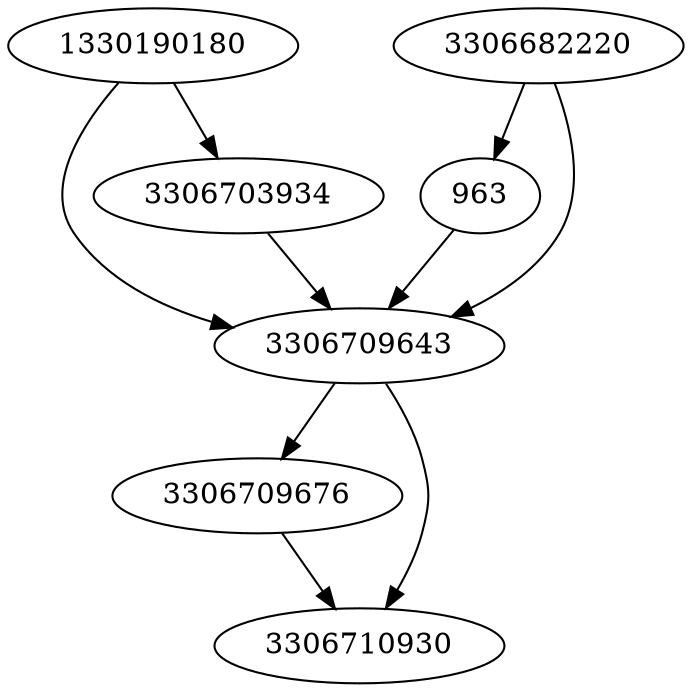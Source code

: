 strict digraph  {
963;
1330190180;
3306709643;
3306682220;
3306709676;
3306710930;
3306703934;
963 -> 3306709643;
1330190180 -> 3306709643;
1330190180 -> 3306703934;
3306709643 -> 3306710930;
3306709643 -> 3306709676;
3306682220 -> 963;
3306682220 -> 3306709643;
3306709676 -> 3306710930;
3306703934 -> 3306709643;
}
